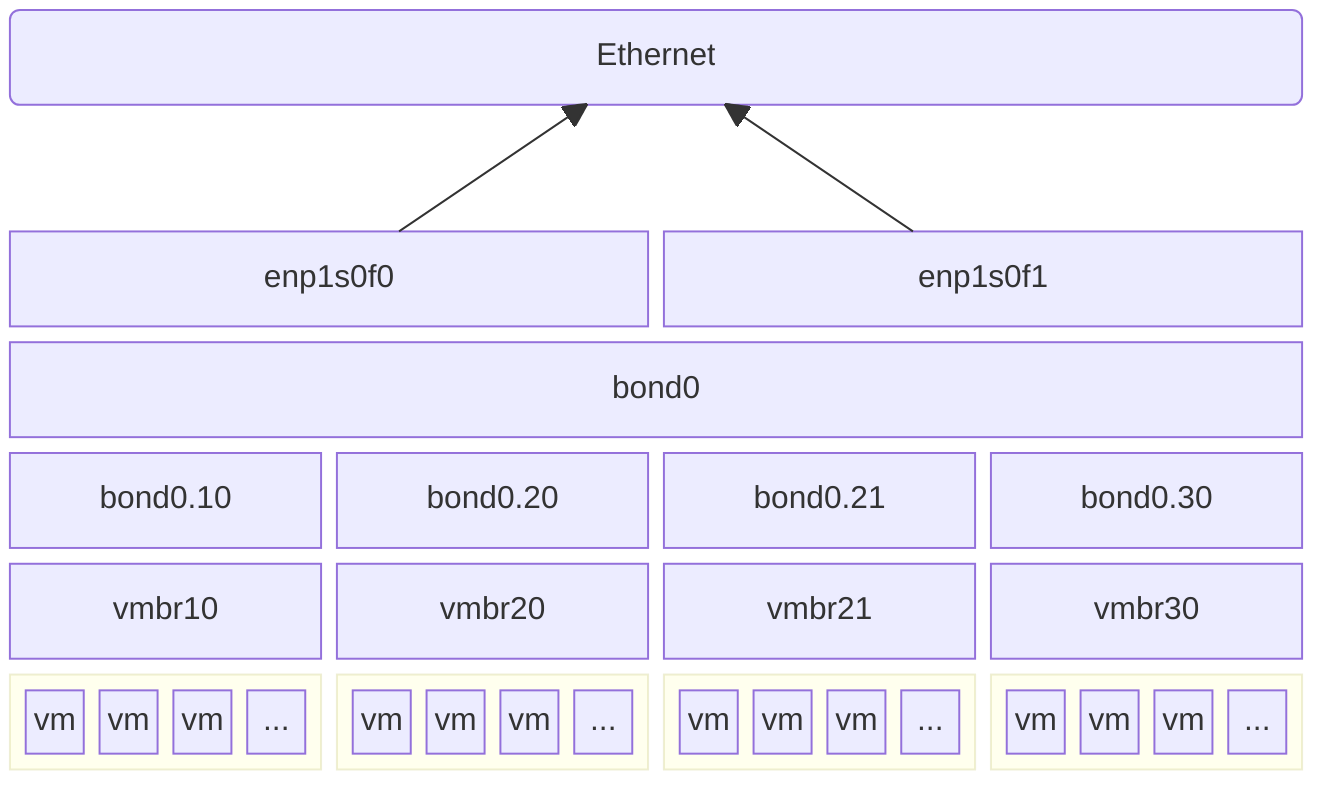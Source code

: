 block-beta
columns 4
  network("Ethernet"):4
  space:4
  eth0["enp1s0f0"]:2
  eth1["enp1s0f1"]:2
  bond0:4
  vlan10["bond0.10"]
  vlan20["bond0.20"]
  vlan21["bond0.21"]
  vlan30["bond0.30"]
  vmbr10
  vmbr20
  vmbr21
  vmbr30
  block:vms10
    a10["vm"]
    b10["vm"]
    c10["vm"]
    d10["..."]
  end
  block:vms20
    a20["vm"]
    b20["vm"]
    c20["vm"]
    d20["..."]
  end
  block:vms21
    a21["vm"]
    b21["vm"]
    c21["vm"]
    d21["..."]
  end
  block:vms30
    a30["vm"]
    b30["vm"]
    c30["vm"]
    d30["..."]
  end

eth0-->network
eth1-->network